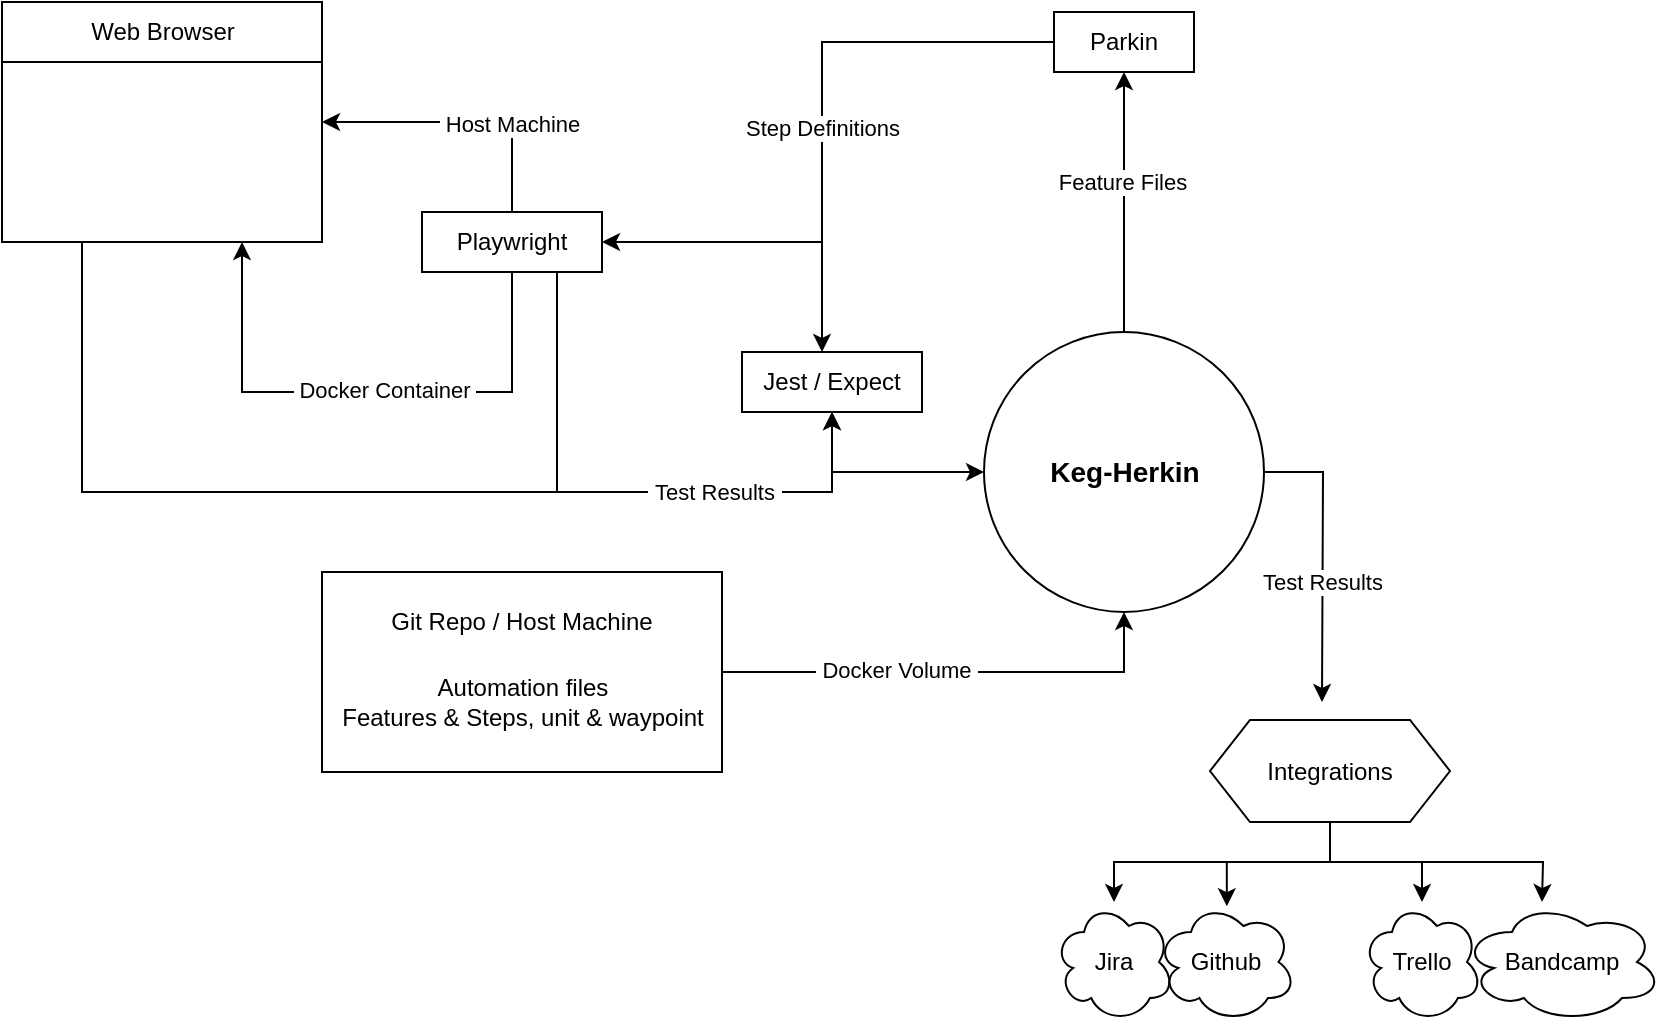 <mxfile>
    <diagram id="GDUI_wO6BIQdZiu3qk7M" name="Page-1">
        <mxGraphModel dx="1712" dy="1038" grid="1" gridSize="10" guides="1" tooltips="1" connect="1" arrows="1" fold="1" page="1" pageScale="1" pageWidth="850" pageHeight="1100" math="0" shadow="0">
            <root>
                <mxCell id="0"/>
                <mxCell id="1" parent="0"/>
                <mxCell id="7" value="" style="group;container=1;" vertex="1" connectable="0" parent="1">
                    <mxGeometry x="10" y="50" width="160" height="160" as="geometry"/>
                </mxCell>
                <mxCell id="9" value="" style="group" vertex="1" connectable="0" parent="7">
                    <mxGeometry width="160" height="120" as="geometry"/>
                </mxCell>
                <mxCell id="8" value="" style="rounded=0;whiteSpace=wrap;html=1;" vertex="1" parent="9">
                    <mxGeometry width="160" height="120" as="geometry"/>
                </mxCell>
                <mxCell id="4" value="" style="rounded=0;whiteSpace=wrap;html=1;" vertex="1" parent="9">
                    <mxGeometry width="160" height="30" as="geometry"/>
                </mxCell>
                <mxCell id="5" value="Web Browser" style="text;html=1;strokeColor=none;fillColor=none;align=center;verticalAlign=middle;whiteSpace=wrap;rounded=0;" vertex="1" parent="9">
                    <mxGeometry x="26.667" y="5" width="106.667" height="20" as="geometry"/>
                </mxCell>
                <mxCell id="12" value="" style="group" vertex="1" connectable="0" parent="1">
                    <mxGeometry x="501" y="215" width="140" height="140" as="geometry"/>
                </mxCell>
                <mxCell id="10" value="" style="ellipse;whiteSpace=wrap;html=1;aspect=fixed;" vertex="1" parent="12">
                    <mxGeometry width="140" height="140" as="geometry"/>
                </mxCell>
                <mxCell id="11" value="&lt;b&gt;&lt;font style=&quot;font-size: 14px&quot;&gt;Keg-Herkin&lt;/font&gt;&lt;/b&gt;" style="text;html=1;strokeColor=none;fillColor=none;align=center;verticalAlign=middle;whiteSpace=wrap;rounded=0;" vertex="1" parent="12">
                    <mxGeometry x="27.5" y="60" width="85" height="20" as="geometry"/>
                </mxCell>
                <mxCell id="31" style="edgeStyle=orthogonalEdgeStyle;rounded=0;orthogonalLoop=1;jettySize=auto;html=1;exitX=0.5;exitY=0;exitDx=0;exitDy=0;entryX=1;entryY=0.5;entryDx=0;entryDy=0;" edge="1" parent="1" source="18" target="8">
                    <mxGeometry relative="1" as="geometry"/>
                </mxCell>
                <mxCell id="34" value="&amp;nbsp;Host Machine&amp;nbsp;" style="edgeLabel;html=1;align=center;verticalAlign=middle;resizable=0;points=[];" vertex="1" connectable="0" parent="31">
                    <mxGeometry x="-0.375" relative="1" as="geometry">
                        <mxPoint as="offset"/>
                    </mxGeometry>
                </mxCell>
                <mxCell id="32" style="edgeStyle=orthogonalEdgeStyle;rounded=0;orthogonalLoop=1;jettySize=auto;html=1;exitX=0.5;exitY=1;exitDx=0;exitDy=0;entryX=0.75;entryY=1;entryDx=0;entryDy=0;" edge="1" parent="1" source="18" target="8">
                    <mxGeometry relative="1" as="geometry">
                        <Array as="points">
                            <mxPoint x="265" y="245"/>
                            <mxPoint x="130" y="245"/>
                        </Array>
                    </mxGeometry>
                </mxCell>
                <mxCell id="33" value="&amp;nbsp;Docker Container&amp;nbsp;" style="edgeLabel;html=1;align=center;verticalAlign=middle;resizable=0;points=[];" vertex="1" connectable="0" parent="32">
                    <mxGeometry x="-0.344" y="-1" relative="1" as="geometry">
                        <mxPoint x="-36" as="offset"/>
                    </mxGeometry>
                </mxCell>
                <mxCell id="39" style="edgeStyle=orthogonalEdgeStyle;rounded=0;orthogonalLoop=1;jettySize=auto;html=1;exitX=0.75;exitY=1;exitDx=0;exitDy=0;entryX=0.5;entryY=1;entryDx=0;entryDy=0;" edge="1" parent="1" source="18" target="35">
                    <mxGeometry relative="1" as="geometry">
                        <Array as="points">
                            <mxPoint x="288" y="295"/>
                            <mxPoint x="425" y="295"/>
                        </Array>
                    </mxGeometry>
                </mxCell>
                <mxCell id="18" value="Playwright" style="rounded=0;whiteSpace=wrap;html=1;" vertex="1" parent="1">
                    <mxGeometry x="220" y="155" width="90" height="30" as="geometry"/>
                </mxCell>
                <mxCell id="25" style="edgeStyle=orthogonalEdgeStyle;rounded=0;orthogonalLoop=1;jettySize=auto;html=1;exitX=0;exitY=0.5;exitDx=0;exitDy=0;entryX=1;entryY=0.5;entryDx=0;entryDy=0;" edge="1" parent="1" source="21" target="18">
                    <mxGeometry relative="1" as="geometry">
                        <Array as="points">
                            <mxPoint x="420" y="70"/>
                            <mxPoint x="420" y="170"/>
                        </Array>
                    </mxGeometry>
                </mxCell>
                <mxCell id="36" value="Step Definitions" style="edgeStyle=orthogonalEdgeStyle;rounded=0;orthogonalLoop=1;jettySize=auto;html=1;exitX=0;exitY=0.5;exitDx=0;exitDy=0;" edge="1" parent="1" source="21" target="35">
                    <mxGeometry x="0.17" relative="1" as="geometry">
                        <Array as="points">
                            <mxPoint x="420" y="70"/>
                        </Array>
                        <mxPoint as="offset"/>
                    </mxGeometry>
                </mxCell>
                <mxCell id="21" value="Parkin" style="rounded=0;whiteSpace=wrap;html=1;" vertex="1" parent="1">
                    <mxGeometry x="536" y="55" width="70" height="30" as="geometry"/>
                </mxCell>
                <mxCell id="23" style="edgeStyle=orthogonalEdgeStyle;rounded=0;orthogonalLoop=1;jettySize=auto;html=1;exitX=0.5;exitY=0;exitDx=0;exitDy=0;entryX=0.5;entryY=1;entryDx=0;entryDy=0;" edge="1" parent="1" source="10" target="21">
                    <mxGeometry relative="1" as="geometry">
                        <Array as="points">
                            <mxPoint x="571" y="175"/>
                            <mxPoint x="571" y="175"/>
                        </Array>
                    </mxGeometry>
                </mxCell>
                <mxCell id="27" value="&amp;nbsp;Feature Files&amp;nbsp;" style="edgeLabel;html=1;align=center;verticalAlign=middle;resizable=0;points=[];" vertex="1" connectable="0" parent="23">
                    <mxGeometry x="0.164" y="1" relative="1" as="geometry">
                        <mxPoint as="offset"/>
                    </mxGeometry>
                </mxCell>
                <mxCell id="42" style="edgeStyle=orthogonalEdgeStyle;rounded=0;orthogonalLoop=1;jettySize=auto;html=1;exitX=0.5;exitY=1;exitDx=0;exitDy=0;entryX=0;entryY=0.5;entryDx=0;entryDy=0;" edge="1" parent="1" source="35" target="10">
                    <mxGeometry relative="1" as="geometry"/>
                </mxCell>
                <mxCell id="35" value="Jest / Expect" style="rounded=0;whiteSpace=wrap;html=1;" vertex="1" parent="1">
                    <mxGeometry x="380" y="225" width="90" height="30" as="geometry"/>
                </mxCell>
                <mxCell id="37" style="edgeStyle=orthogonalEdgeStyle;rounded=0;orthogonalLoop=1;jettySize=auto;html=1;exitX=0.25;exitY=1;exitDx=0;exitDy=0;entryX=0.5;entryY=1;entryDx=0;entryDy=0;" edge="1" parent="1" source="8" target="35">
                    <mxGeometry relative="1" as="geometry">
                        <Array as="points">
                            <mxPoint x="50" y="295"/>
                            <mxPoint x="425" y="295"/>
                        </Array>
                    </mxGeometry>
                </mxCell>
                <mxCell id="41" value="&amp;nbsp;Test Results&amp;nbsp;" style="edgeLabel;html=1;align=center;verticalAlign=middle;resizable=0;points=[];" vertex="1" connectable="0" parent="37">
                    <mxGeometry x="0.634" relative="1" as="geometry">
                        <mxPoint as="offset"/>
                    </mxGeometry>
                </mxCell>
                <mxCell id="43" value="" style="group" vertex="1" connectable="0" parent="1">
                    <mxGeometry x="170" y="335" width="200" height="110" as="geometry"/>
                </mxCell>
                <mxCell id="44" value="" style="rounded=0;whiteSpace=wrap;html=1;" vertex="1" parent="43">
                    <mxGeometry width="200" height="100" as="geometry"/>
                </mxCell>
                <mxCell id="45" value="Git Repo / Host Machine" style="text;html=1;strokeColor=none;fillColor=none;align=center;verticalAlign=middle;whiteSpace=wrap;rounded=0;" vertex="1" parent="43">
                    <mxGeometry x="21.25" y="16.923" width="157.5" height="16.923" as="geometry"/>
                </mxCell>
                <mxCell id="46" value="Automation files&lt;br&gt;Features &amp;amp; Steps, unit &amp;amp; waypoint" style="text;html=1;strokeColor=none;fillColor=none;align=center;verticalAlign=middle;whiteSpace=wrap;rounded=0;" vertex="1" parent="43">
                    <mxGeometry x="7.5" y="56.692" width="185" height="16.923" as="geometry"/>
                </mxCell>
                <mxCell id="47" style="edgeStyle=orthogonalEdgeStyle;rounded=0;orthogonalLoop=1;jettySize=auto;html=1;entryX=0.5;entryY=1;entryDx=0;entryDy=0;exitX=1;exitY=0.5;exitDx=0;exitDy=0;" edge="1" parent="1" source="44" target="10">
                    <mxGeometry relative="1" as="geometry">
                        <mxPoint x="320" y="485" as="sourcePoint"/>
                        <Array as="points">
                            <mxPoint x="571" y="385"/>
                        </Array>
                    </mxGeometry>
                </mxCell>
                <mxCell id="48" value="&amp;nbsp;Docker Volume&amp;nbsp;" style="edgeLabel;html=1;align=center;verticalAlign=middle;resizable=0;points=[];" vertex="1" connectable="0" parent="47">
                    <mxGeometry x="0.218" y="-1" relative="1" as="geometry">
                        <mxPoint x="-54" y="-2" as="offset"/>
                    </mxGeometry>
                </mxCell>
                <mxCell id="60" style="edgeStyle=orthogonalEdgeStyle;rounded=0;orthogonalLoop=1;jettySize=auto;html=1;exitX=0.5;exitY=1;exitDx=0;exitDy=0;" edge="1" parent="1" source="49" target="52">
                    <mxGeometry relative="1" as="geometry"/>
                </mxCell>
                <mxCell id="61" style="edgeStyle=orthogonalEdgeStyle;rounded=0;orthogonalLoop=1;jettySize=auto;html=1;exitX=0.5;exitY=1;exitDx=0;exitDy=0;entryX=0.506;entryY=0.035;entryDx=0;entryDy=0;entryPerimeter=0;" edge="1" parent="1" source="49" target="54">
                    <mxGeometry relative="1" as="geometry"/>
                </mxCell>
                <mxCell id="62" style="edgeStyle=orthogonalEdgeStyle;rounded=0;orthogonalLoop=1;jettySize=auto;html=1;exitX=0.5;exitY=1;exitDx=0;exitDy=0;" edge="1" parent="1" source="49" target="57">
                    <mxGeometry relative="1" as="geometry"/>
                </mxCell>
                <mxCell id="63" style="edgeStyle=orthogonalEdgeStyle;rounded=0;orthogonalLoop=1;jettySize=auto;html=1;exitX=0.5;exitY=1;exitDx=0;exitDy=0;" edge="1" parent="1" source="49">
                    <mxGeometry relative="1" as="geometry">
                        <mxPoint x="780" y="500" as="targetPoint"/>
                    </mxGeometry>
                </mxCell>
                <mxCell id="49" value="Integrations" style="shape=hexagon;perimeter=hexagonPerimeter2;whiteSpace=wrap;html=1;fixedSize=1;" vertex="1" parent="1">
                    <mxGeometry x="614" y="409" width="120" height="51" as="geometry"/>
                </mxCell>
                <mxCell id="50" style="edgeStyle=orthogonalEdgeStyle;rounded=0;orthogonalLoop=1;jettySize=auto;html=1;exitX=1;exitY=0.5;exitDx=0;exitDy=0;" edge="1" parent="1" source="10">
                    <mxGeometry relative="1" as="geometry">
                        <mxPoint x="670.0" y="400" as="targetPoint"/>
                    </mxGeometry>
                </mxCell>
                <mxCell id="51" value="Test Results" style="edgeLabel;html=1;align=center;verticalAlign=middle;resizable=0;points=[];" vertex="1" connectable="0" parent="50">
                    <mxGeometry x="0.167" y="-1" relative="1" as="geometry">
                        <mxPoint as="offset"/>
                    </mxGeometry>
                </mxCell>
                <mxCell id="52" value="Jira" style="ellipse;shape=cloud;whiteSpace=wrap;html=1;" vertex="1" parent="1">
                    <mxGeometry x="536" y="500" width="60" height="60" as="geometry"/>
                </mxCell>
                <mxCell id="54" value="Github" style="ellipse;shape=cloud;whiteSpace=wrap;html=1;" vertex="1" parent="1">
                    <mxGeometry x="587" y="500" width="70" height="60" as="geometry"/>
                </mxCell>
                <mxCell id="57" value="Trello" style="ellipse;shape=cloud;whiteSpace=wrap;html=1;" vertex="1" parent="1">
                    <mxGeometry x="690" y="500" width="60" height="60" as="geometry"/>
                </mxCell>
                <mxCell id="58" value="Bandcamp" style="ellipse;shape=cloud;whiteSpace=wrap;html=1;" vertex="1" parent="1">
                    <mxGeometry x="740" y="500" width="100" height="60" as="geometry"/>
                </mxCell>
            </root>
        </mxGraphModel>
    </diagram>
</mxfile>